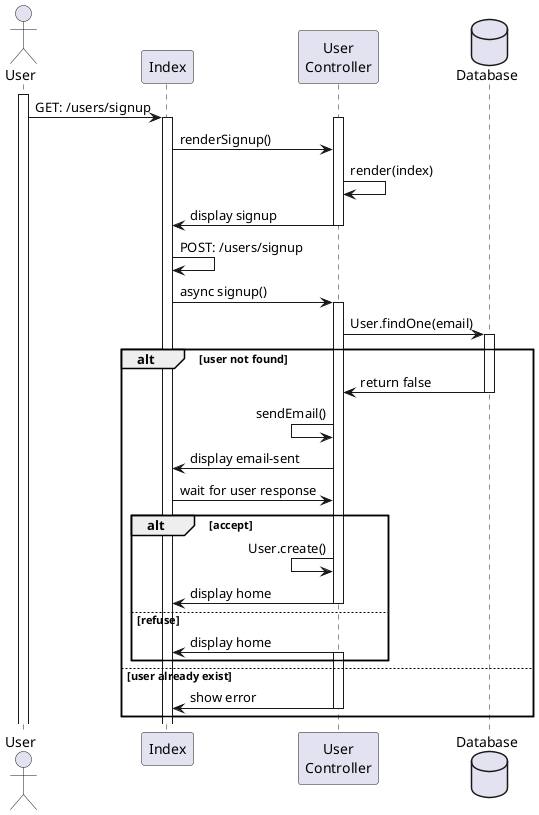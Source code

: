 @startuml signup

actor User
participant "Index" as Index
participant "User\nController" as UserController
database Database

activate User

        
    User -> Index: GET: /users/signup
    activate Index
        activate UserController
    Index -> UserController: renderSignup()
    UserController -> UserController: render(index)
    Index <- UserController: display signup
    deactivate UserController
    Index -> Index:  POST: /users/signup
    Index -> UserController: async signup()
    activate UserController
    UserController -> Database: User.findOne(email)
    alt user not found
    activate Database 
    UserController <- Database: return false
    deactivate Database
    'send email to user and waits for his response'
    UserController <- UserController: sendEmail()
    Index <- UserController: display email-sent
    Index -> UserController: wait for user response
    alt accept
    UserController <- UserController: User.create()
    Index <- UserController: display home
    deactivate UserController
    else refuse
    Index <- UserController: display home
    activate UserController
    end
    else user already exist 
    Index <- UserController: show error
    deactivate UserController
    end

@enduml